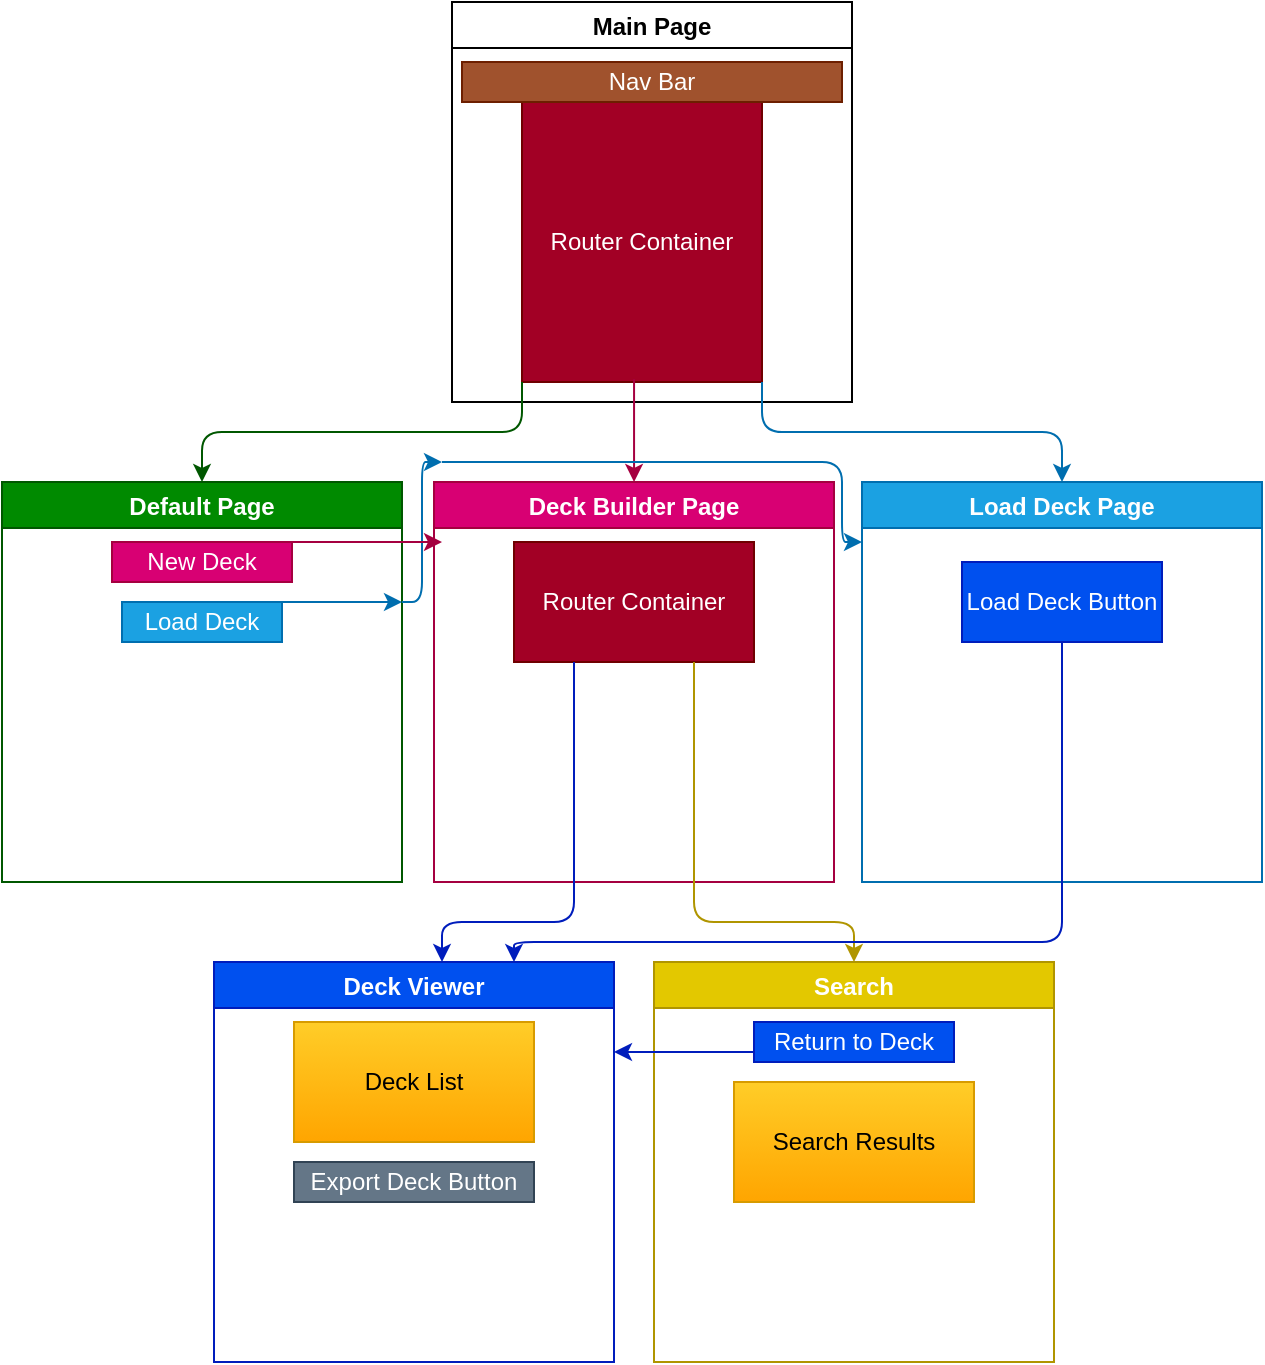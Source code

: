 <mxfile>
    <diagram id="sTCzWPCIZuj9zFRZxN8m" name="Page-1">
        <mxGraphModel dx="470" dy="223" grid="1" gridSize="10" guides="1" tooltips="1" connect="1" arrows="1" fold="1" page="1" pageScale="1" pageWidth="850" pageHeight="1100" math="0" shadow="0">
            <root>
                <mxCell id="0"/>
                <mxCell id="1" parent="0"/>
                <mxCell id="2" value="Main Page" style="swimlane;" vertex="1" parent="1">
                    <mxGeometry x="325" width="200" height="200" as="geometry"/>
                </mxCell>
                <mxCell id="4" value="Router Container" style="whiteSpace=wrap;html=1;fillColor=#a20025;strokeColor=#6F0000;fontColor=#ffffff;" vertex="1" parent="2">
                    <mxGeometry x="35" y="50" width="120" height="140" as="geometry"/>
                </mxCell>
                <mxCell id="3" value="Nav Bar" style="whiteSpace=wrap;html=1;fillColor=#a0522d;strokeColor=#6D1F00;fontColor=#ffffff;" vertex="1" parent="1">
                    <mxGeometry x="330" y="30" width="190" height="20" as="geometry"/>
                </mxCell>
                <mxCell id="5" value="" style="edgeStyle=elbowEdgeStyle;elbow=vertical;endArrow=classic;html=1;exitX=0;exitY=1;exitDx=0;exitDy=0;fillColor=#008a00;strokeColor=#005700;" edge="1" parent="1" source="4" target="9">
                    <mxGeometry width="50" height="50" relative="1" as="geometry">
                        <mxPoint x="330" y="260" as="sourcePoint"/>
                        <mxPoint x="140" y="240" as="targetPoint"/>
                    </mxGeometry>
                </mxCell>
                <mxCell id="6" value="" style="edgeStyle=elbowEdgeStyle;elbow=vertical;endArrow=classic;html=1;exitX=1;exitY=1;exitDx=0;exitDy=0;fillColor=#1ba1e2;strokeColor=#006EAF;" edge="1" parent="1" source="4" target="10">
                    <mxGeometry width="50" height="50" relative="1" as="geometry">
                        <mxPoint x="330" y="260" as="sourcePoint"/>
                        <mxPoint x="700" y="240" as="targetPoint"/>
                    </mxGeometry>
                </mxCell>
                <mxCell id="7" value="" style="endArrow=classic;html=1;exitX=0.467;exitY=0.99;exitDx=0;exitDy=0;exitPerimeter=0;fillColor=#d80073;strokeColor=#A50040;" edge="1" parent="1" source="4" target="8">
                    <mxGeometry width="50" height="50" relative="1" as="geometry">
                        <mxPoint x="480" y="280" as="sourcePoint"/>
                        <mxPoint x="416" y="240" as="targetPoint"/>
                    </mxGeometry>
                </mxCell>
                <mxCell id="8" value="Deck Builder Page" style="swimlane;fillColor=#d80073;strokeColor=#A50040;fontColor=#ffffff;" vertex="1" parent="1">
                    <mxGeometry x="316" y="240" width="200" height="200" as="geometry"/>
                </mxCell>
                <mxCell id="18" value="Router Container" style="whiteSpace=wrap;html=1;fillColor=#a20025;strokeColor=#6F0000;fontColor=#ffffff;" vertex="1" parent="8">
                    <mxGeometry x="40" y="30" width="120" height="60" as="geometry"/>
                </mxCell>
                <mxCell id="9" value="Default Page" style="swimlane;fillColor=#008a00;strokeColor=#005700;fontColor=#ffffff;" vertex="1" parent="1">
                    <mxGeometry x="100" y="240" width="200" height="200" as="geometry"/>
                </mxCell>
                <mxCell id="11" value="New Deck" style="whiteSpace=wrap;html=1;fillColor=#d80073;strokeColor=#A50040;fontColor=#ffffff;" vertex="1" parent="9">
                    <mxGeometry x="55" y="30" width="90" height="20" as="geometry"/>
                </mxCell>
                <mxCell id="12" value="Load Deck" style="whiteSpace=wrap;html=1;fillColor=#1ba1e2;strokeColor=#006EAF;fontColor=#ffffff;" vertex="1" parent="9">
                    <mxGeometry x="60" y="60" width="80" height="20" as="geometry"/>
                </mxCell>
                <mxCell id="10" value="Load Deck Page" style="swimlane;fillColor=#1ba1e2;strokeColor=#006EAF;fontColor=#ffffff;" vertex="1" parent="1">
                    <mxGeometry x="530" y="240" width="200" height="200" as="geometry"/>
                </mxCell>
                <mxCell id="24" value="Load Deck Button" style="whiteSpace=wrap;html=1;fillColor=#0050ef;strokeColor=#001DBC;fontColor=#ffffff;" vertex="1" parent="10">
                    <mxGeometry x="50" y="40" width="100" height="40" as="geometry"/>
                </mxCell>
                <mxCell id="13" value="" style="endArrow=classic;html=1;exitX=1;exitY=0;exitDx=0;exitDy=0;fillColor=#1ba1e2;strokeColor=#006EAF;" edge="1" parent="1" source="12">
                    <mxGeometry width="50" height="50" relative="1" as="geometry">
                        <mxPoint x="580" y="540" as="sourcePoint"/>
                        <mxPoint x="300" y="300" as="targetPoint"/>
                    </mxGeometry>
                </mxCell>
                <mxCell id="14" value="" style="edgeStyle=elbowEdgeStyle;elbow=horizontal;endArrow=classic;html=1;fillColor=#1ba1e2;strokeColor=#006EAF;" edge="1" parent="1">
                    <mxGeometry width="50" height="50" relative="1" as="geometry">
                        <mxPoint x="300" y="300" as="sourcePoint"/>
                        <mxPoint x="320" y="230" as="targetPoint"/>
                        <Array as="points">
                            <mxPoint x="310" y="270"/>
                        </Array>
                    </mxGeometry>
                </mxCell>
                <mxCell id="16" value="" style="edgeStyle=elbowEdgeStyle;elbow=horizontal;endArrow=classic;html=1;fillColor=#1ba1e2;strokeColor=#006EAF;" edge="1" parent="1">
                    <mxGeometry width="50" height="50" relative="1" as="geometry">
                        <mxPoint x="320" y="230" as="sourcePoint"/>
                        <mxPoint x="530" y="270" as="targetPoint"/>
                        <Array as="points">
                            <mxPoint x="520" y="260"/>
                        </Array>
                    </mxGeometry>
                </mxCell>
                <mxCell id="17" value="" style="endArrow=classic;html=1;exitX=1;exitY=0;exitDx=0;exitDy=0;fillColor=#d80073;strokeColor=#A50040;" edge="1" parent="1" source="11">
                    <mxGeometry width="50" height="50" relative="1" as="geometry">
                        <mxPoint x="570" y="330" as="sourcePoint"/>
                        <mxPoint x="320" y="270" as="targetPoint"/>
                    </mxGeometry>
                </mxCell>
                <mxCell id="20" value="" style="edgeStyle=elbowEdgeStyle;elbow=vertical;endArrow=classic;html=1;exitX=0.75;exitY=1;exitDx=0;exitDy=0;entryX=0.5;entryY=0;entryDx=0;entryDy=0;fillColor=#e3c800;strokeColor=#B09500;" edge="1" parent="1" source="18" target="23">
                    <mxGeometry width="50" height="50" relative="1" as="geometry">
                        <mxPoint x="375" y="520" as="sourcePoint"/>
                        <mxPoint x="560" y="480" as="targetPoint"/>
                        <Array as="points">
                            <mxPoint x="510" y="460"/>
                            <mxPoint x="540" y="450"/>
                        </Array>
                    </mxGeometry>
                </mxCell>
                <mxCell id="21" value="" style="edgeStyle=elbowEdgeStyle;elbow=vertical;endArrow=classic;html=1;exitX=0.25;exitY=1;exitDx=0;exitDy=0;fillColor=#0050ef;strokeColor=#001DBC;" edge="1" parent="1" source="18" target="22">
                    <mxGeometry width="50" height="50" relative="1" as="geometry">
                        <mxPoint x="510" y="440" as="sourcePoint"/>
                        <mxPoint x="240" y="480" as="targetPoint"/>
                        <Array as="points">
                            <mxPoint x="320" y="460"/>
                            <mxPoint x="240" y="460"/>
                        </Array>
                    </mxGeometry>
                </mxCell>
                <mxCell id="22" value="Deck Viewer" style="swimlane;fillColor=#0050ef;strokeColor=#001DBC;fontColor=#ffffff;" vertex="1" parent="1">
                    <mxGeometry x="206" y="480" width="200" height="200" as="geometry"/>
                </mxCell>
                <mxCell id="29" value="Deck List" style="whiteSpace=wrap;html=1;gradientColor=#ffa500;fillColor=#ffcd28;strokeColor=#d79b00;" vertex="1" parent="22">
                    <mxGeometry x="40" y="30" width="120" height="60" as="geometry"/>
                </mxCell>
                <mxCell id="30" value="Export Deck Button" style="whiteSpace=wrap;html=1;fillColor=#647687;strokeColor=#314354;fontColor=#ffffff;" vertex="1" parent="22">
                    <mxGeometry x="40" y="100" width="120" height="20" as="geometry"/>
                </mxCell>
                <mxCell id="23" value="Search" style="swimlane;fillColor=#e3c800;strokeColor=#B09500;fontColor=#ffffff;" vertex="1" parent="1">
                    <mxGeometry x="426" y="480" width="200" height="200" as="geometry"/>
                </mxCell>
                <mxCell id="26" value="Search Results" style="whiteSpace=wrap;html=1;fillColor=#ffcd28;strokeColor=#d79b00;gradientColor=#ffa500;" vertex="1" parent="23">
                    <mxGeometry x="40" y="60" width="120" height="60" as="geometry"/>
                </mxCell>
                <mxCell id="27" value="Return to Deck" style="whiteSpace=wrap;html=1;fillColor=#0050ef;strokeColor=#001DBC;fontColor=#ffffff;" vertex="1" parent="23">
                    <mxGeometry x="50" y="30" width="100" height="20" as="geometry"/>
                </mxCell>
                <mxCell id="25" value="" style="edgeStyle=elbowEdgeStyle;elbow=vertical;endArrow=classic;html=1;exitX=0.5;exitY=1;exitDx=0;exitDy=0;entryX=0.75;entryY=0;entryDx=0;entryDy=0;fillColor=#0050ef;strokeColor=#001DBC;" edge="1" parent="1" source="24" target="22">
                    <mxGeometry width="50" height="50" relative="1" as="geometry">
                        <mxPoint x="560" y="430" as="sourcePoint"/>
                        <mxPoint x="520" y="450" as="targetPoint"/>
                        <Array as="points">
                            <mxPoint x="490" y="470"/>
                        </Array>
                    </mxGeometry>
                </mxCell>
                <mxCell id="28" value="" style="endArrow=classic;html=1;exitX=0;exitY=0.75;exitDx=0;exitDy=0;fillColor=#0050ef;strokeColor=#001DBC;" edge="1" parent="1" source="27">
                    <mxGeometry width="50" height="50" relative="1" as="geometry">
                        <mxPoint x="410" y="610" as="sourcePoint"/>
                        <mxPoint x="406" y="525" as="targetPoint"/>
                    </mxGeometry>
                </mxCell>
            </root>
        </mxGraphModel>
    </diagram>
</mxfile>